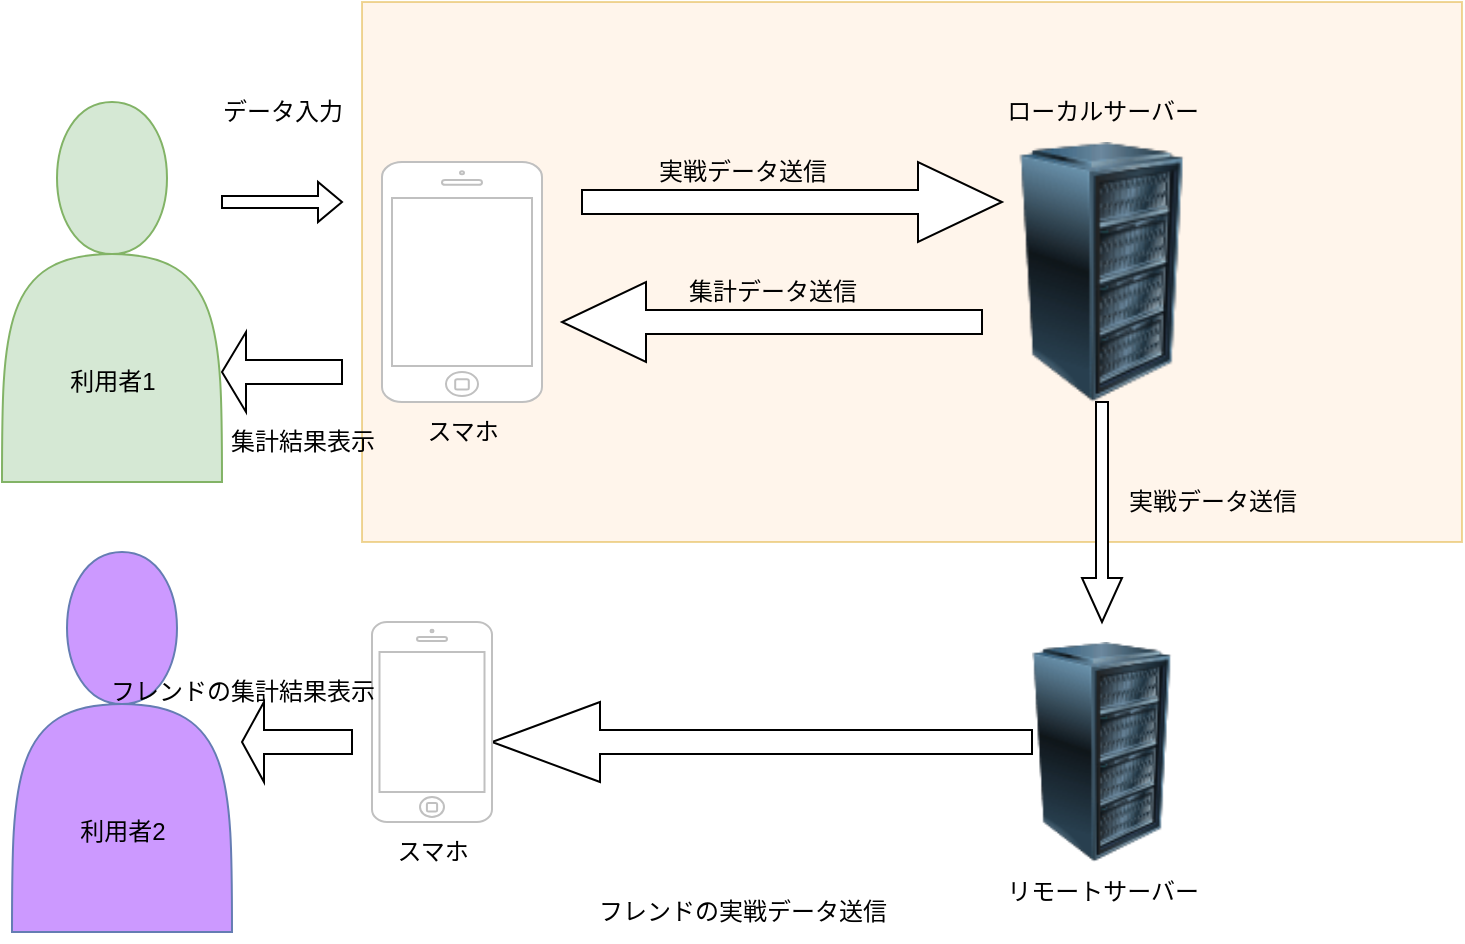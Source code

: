<mxfile version="24.8.4">
  <diagram name="ページ1" id="zFpYDm-qR_UYr0OeiZkv">
    <mxGraphModel dx="1232" dy="1131" grid="1" gridSize="10" guides="1" tooltips="1" connect="1" arrows="1" fold="1" page="1" pageScale="1" pageWidth="827" pageHeight="1169" background="none" math="0" shadow="0">
      <root>
        <mxCell id="0" />
        <mxCell id="1" parent="0" />
        <mxCell id="wtf4XKlz8lytCLyVRCq--10" value="" style="rounded=0;whiteSpace=wrap;html=1;perimeterSpacing=7;strokeColor=#d79b00;fillColor=#ffe6cc;opacity=40;" vertex="1" parent="1">
          <mxGeometry x="200" y="320" width="550" height="270" as="geometry" />
        </mxCell>
        <mxCell id="wtf4XKlz8lytCLyVRCq--2" value="" style="shape=actor;whiteSpace=wrap;html=1;fillColor=#d5e8d4;strokeColor=#82b366;" vertex="1" parent="1">
          <mxGeometry x="20" y="370" width="110" height="190" as="geometry" />
        </mxCell>
        <mxCell id="wtf4XKlz8lytCLyVRCq--3" value="利用者1" style="text;html=1;align=center;verticalAlign=middle;resizable=0;points=[];autosize=1;strokeColor=none;fillColor=none;" vertex="1" parent="1">
          <mxGeometry x="40" y="495" width="70" height="30" as="geometry" />
        </mxCell>
        <mxCell id="wtf4XKlz8lytCLyVRCq--4" value="" style="html=1;verticalLabelPosition=bottom;labelBackgroundColor=#ffffff;verticalAlign=top;shadow=0;dashed=0;strokeWidth=1;shape=mxgraph.ios7.misc.iphone;strokeColor=#c0c0c0;" vertex="1" parent="1">
          <mxGeometry x="210" y="400" width="80" height="120" as="geometry" />
        </mxCell>
        <mxCell id="wtf4XKlz8lytCLyVRCq--5" value="スマホ" style="text;html=1;align=center;verticalAlign=middle;resizable=0;points=[];autosize=1;strokeColor=none;fillColor=none;" vertex="1" parent="1">
          <mxGeometry x="220" y="520" width="60" height="30" as="geometry" />
        </mxCell>
        <mxCell id="wtf4XKlz8lytCLyVRCq--6" value="" style="shape=singleArrow;whiteSpace=wrap;html=1;" vertex="1" parent="1">
          <mxGeometry x="130" y="410" width="60" height="20" as="geometry" />
        </mxCell>
        <mxCell id="wtf4XKlz8lytCLyVRCq--7" value="データ入力" style="text;html=1;align=center;verticalAlign=middle;resizable=0;points=[];autosize=1;strokeColor=none;fillColor=none;" vertex="1" parent="1">
          <mxGeometry x="120" y="360" width="80" height="30" as="geometry" />
        </mxCell>
        <mxCell id="wtf4XKlz8lytCLyVRCq--11" value="" style="shape=singleArrow;whiteSpace=wrap;html=1;" vertex="1" parent="1">
          <mxGeometry x="310" y="400" width="210" height="40" as="geometry" />
        </mxCell>
        <mxCell id="wtf4XKlz8lytCLyVRCq--12" value="" style="image;html=1;image=img/lib/clip_art/computers/Server_Rack_128x128.png" vertex="1" parent="1">
          <mxGeometry x="500" y="390" width="140" height="130" as="geometry" />
        </mxCell>
        <mxCell id="wtf4XKlz8lytCLyVRCq--13" value="実戦データ送信" style="text;html=1;align=center;verticalAlign=middle;resizable=0;points=[];autosize=1;strokeColor=none;fillColor=none;" vertex="1" parent="1">
          <mxGeometry x="335" y="390" width="110" height="30" as="geometry" />
        </mxCell>
        <mxCell id="wtf4XKlz8lytCLyVRCq--14" value="" style="shape=singleArrow;whiteSpace=wrap;html=1;rotation=-180;" vertex="1" parent="1">
          <mxGeometry x="300" y="460" width="210" height="40" as="geometry" />
        </mxCell>
        <mxCell id="wtf4XKlz8lytCLyVRCq--15" value="集計データ送信" style="text;html=1;align=center;verticalAlign=middle;resizable=0;points=[];autosize=1;strokeColor=none;fillColor=none;" vertex="1" parent="1">
          <mxGeometry x="350" y="450" width="110" height="30" as="geometry" />
        </mxCell>
        <mxCell id="wtf4XKlz8lytCLyVRCq--16" value="" style="shape=singleArrow;whiteSpace=wrap;html=1;rotation=-180;" vertex="1" parent="1">
          <mxGeometry x="130" y="485" width="60" height="40" as="geometry" />
        </mxCell>
        <mxCell id="wtf4XKlz8lytCLyVRCq--17" value="集計結果表示" style="text;html=1;align=center;verticalAlign=middle;resizable=0;points=[];autosize=1;strokeColor=none;fillColor=none;" vertex="1" parent="1">
          <mxGeometry x="120" y="525" width="100" height="30" as="geometry" />
        </mxCell>
        <mxCell id="wtf4XKlz8lytCLyVRCq--18" value="" style="shape=singleArrow;whiteSpace=wrap;html=1;rotation=90;" vertex="1" parent="1">
          <mxGeometry x="515" y="565" width="110" height="20" as="geometry" />
        </mxCell>
        <mxCell id="wtf4XKlz8lytCLyVRCq--19" value="" style="image;html=1;image=img/lib/clip_art/computers/Server_Rack_128x128.png" vertex="1" parent="1">
          <mxGeometry x="510" y="640" width="120" height="110" as="geometry" />
        </mxCell>
        <mxCell id="wtf4XKlz8lytCLyVRCq--20" value="ローカルサーバー" style="text;html=1;align=center;verticalAlign=middle;resizable=0;points=[];autosize=1;strokeColor=none;fillColor=none;" vertex="1" parent="1">
          <mxGeometry x="510" y="360" width="120" height="30" as="geometry" />
        </mxCell>
        <mxCell id="wtf4XKlz8lytCLyVRCq--21" value="リモートサーバー" style="text;html=1;align=center;verticalAlign=middle;resizable=0;points=[];autosize=1;strokeColor=none;fillColor=none;" vertex="1" parent="1">
          <mxGeometry x="510" y="750" width="120" height="30" as="geometry" />
        </mxCell>
        <mxCell id="wtf4XKlz8lytCLyVRCq--22" value="実戦データ送信" style="text;html=1;align=center;verticalAlign=middle;resizable=0;points=[];autosize=1;strokeColor=none;fillColor=none;" vertex="1" parent="1">
          <mxGeometry x="570" y="555" width="110" height="30" as="geometry" />
        </mxCell>
        <mxCell id="wtf4XKlz8lytCLyVRCq--23" value="" style="shape=singleArrow;whiteSpace=wrap;html=1;rotation=-180;" vertex="1" parent="1">
          <mxGeometry x="265" y="670" width="270" height="40" as="geometry" />
        </mxCell>
        <mxCell id="wtf4XKlz8lytCLyVRCq--24" value="フレンドの&lt;span style=&quot;background-color: initial;&quot;&gt;実戦データ送信&lt;/span&gt;" style="text;html=1;align=center;verticalAlign=middle;resizable=0;points=[];autosize=1;strokeColor=none;fillColor=none;" vertex="1" parent="1">
          <mxGeometry x="305" y="760" width="170" height="30" as="geometry" />
        </mxCell>
        <mxCell id="wtf4XKlz8lytCLyVRCq--25" value="" style="shape=actor;whiteSpace=wrap;html=1;fillColor=#CC99FF;strokeColor=#657db3;" vertex="1" parent="1">
          <mxGeometry x="25" y="595" width="110" height="190" as="geometry" />
        </mxCell>
        <mxCell id="wtf4XKlz8lytCLyVRCq--26" value="利用者2" style="text;html=1;align=center;verticalAlign=middle;resizable=0;points=[];autosize=1;strokeColor=none;fillColor=none;" vertex="1" parent="1">
          <mxGeometry x="45" y="720" width="70" height="30" as="geometry" />
        </mxCell>
        <mxCell id="wtf4XKlz8lytCLyVRCq--27" value="" style="html=1;verticalLabelPosition=bottom;labelBackgroundColor=#ffffff;verticalAlign=top;shadow=0;dashed=0;strokeWidth=1;shape=mxgraph.ios7.misc.iphone;strokeColor=#c0c0c0;" vertex="1" parent="1">
          <mxGeometry x="205" y="630" width="60" height="100" as="geometry" />
        </mxCell>
        <mxCell id="wtf4XKlz8lytCLyVRCq--28" value="スマホ" style="text;html=1;align=center;verticalAlign=middle;resizable=0;points=[];autosize=1;strokeColor=none;fillColor=none;" vertex="1" parent="1">
          <mxGeometry x="205" y="730" width="60" height="30" as="geometry" />
        </mxCell>
        <mxCell id="wtf4XKlz8lytCLyVRCq--29" value="" style="shape=singleArrow;whiteSpace=wrap;html=1;rotation=-180;" vertex="1" parent="1">
          <mxGeometry x="140" y="670" width="55" height="40" as="geometry" />
        </mxCell>
        <mxCell id="wtf4XKlz8lytCLyVRCq--30" value="フレンドの&lt;span style=&quot;background-color: initial;&quot;&gt;集計結果表示&lt;/span&gt;" style="text;html=1;align=center;verticalAlign=middle;resizable=0;points=[];autosize=1;strokeColor=none;fillColor=none;" vertex="1" parent="1">
          <mxGeometry x="60" y="650" width="160" height="30" as="geometry" />
        </mxCell>
      </root>
    </mxGraphModel>
  </diagram>
</mxfile>
